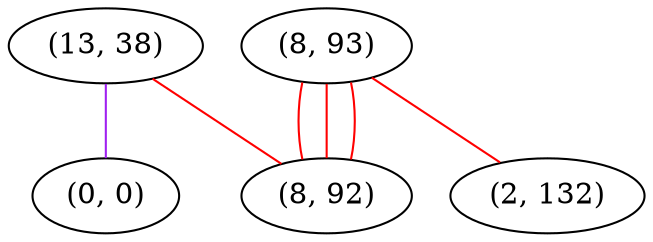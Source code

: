 graph "" {
"(13, 38)";
"(0, 0)";
"(8, 93)";
"(2, 132)";
"(8, 92)";
"(13, 38)" -- "(0, 0)"  [color=purple, key=0, weight=4];
"(13, 38)" -- "(8, 92)"  [color=red, key=0, weight=1];
"(8, 93)" -- "(2, 132)"  [color=red, key=0, weight=1];
"(8, 93)" -- "(8, 92)"  [color=red, key=0, weight=1];
"(8, 93)" -- "(8, 92)"  [color=red, key=1, weight=1];
"(8, 93)" -- "(8, 92)"  [color=red, key=2, weight=1];
}
